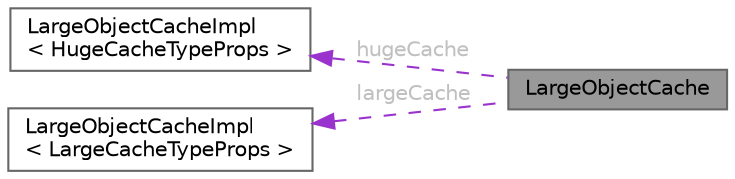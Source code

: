 digraph "LargeObjectCache"
{
 // LATEX_PDF_SIZE
  bgcolor="transparent";
  edge [fontname=Helvetica,fontsize=10,labelfontname=Helvetica,labelfontsize=10];
  node [fontname=Helvetica,fontsize=10,shape=box,height=0.2,width=0.4];
  rankdir="LR";
  Node1 [id="Node000001",label="LargeObjectCache",height=0.2,width=0.4,color="gray40", fillcolor="grey60", style="filled", fontcolor="black",tooltip=" "];
  Node2 -> Node1 [id="edge1_Node000001_Node000002",dir="back",color="darkorchid3",style="dashed",tooltip=" ",label=" hugeCache",fontcolor="grey" ];
  Node2 [id="Node000002",label="LargeObjectCacheImpl\l\< HugeCacheTypeProps \>",height=0.2,width=0.4,color="gray40", fillcolor="white", style="filled",URL="$class_large_object_cache_impl.html",tooltip=" "];
  Node3 -> Node1 [id="edge2_Node000001_Node000003",dir="back",color="darkorchid3",style="dashed",tooltip=" ",label=" largeCache",fontcolor="grey" ];
  Node3 [id="Node000003",label="LargeObjectCacheImpl\l\< LargeCacheTypeProps \>",height=0.2,width=0.4,color="gray40", fillcolor="white", style="filled",URL="$class_large_object_cache_impl.html",tooltip=" "];
}
